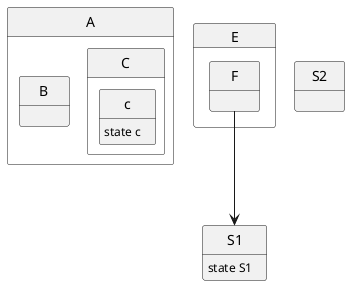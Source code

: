 {
  "sha1": "soqgwh3d9uuymv1w1bcb3562a82luaf",
  "insertion": {
    "when": "2024-06-04T17:28:45.278Z",
    "url": "https://forum.plantuml.net/14713/style-state-allow-roundcorner-or-rectangle-style-on-state",
    "user": "plantuml@gmail.com"
  }
}
@startuml
<style>
stateDiagram {
    RoundCorner 5
}
</style>
state A {
	state B {
	}
	state C {
		state c : state c
	}
}

state E {
  state F
}

state S1 : state S1
state S2

F --> S1

@enduml
